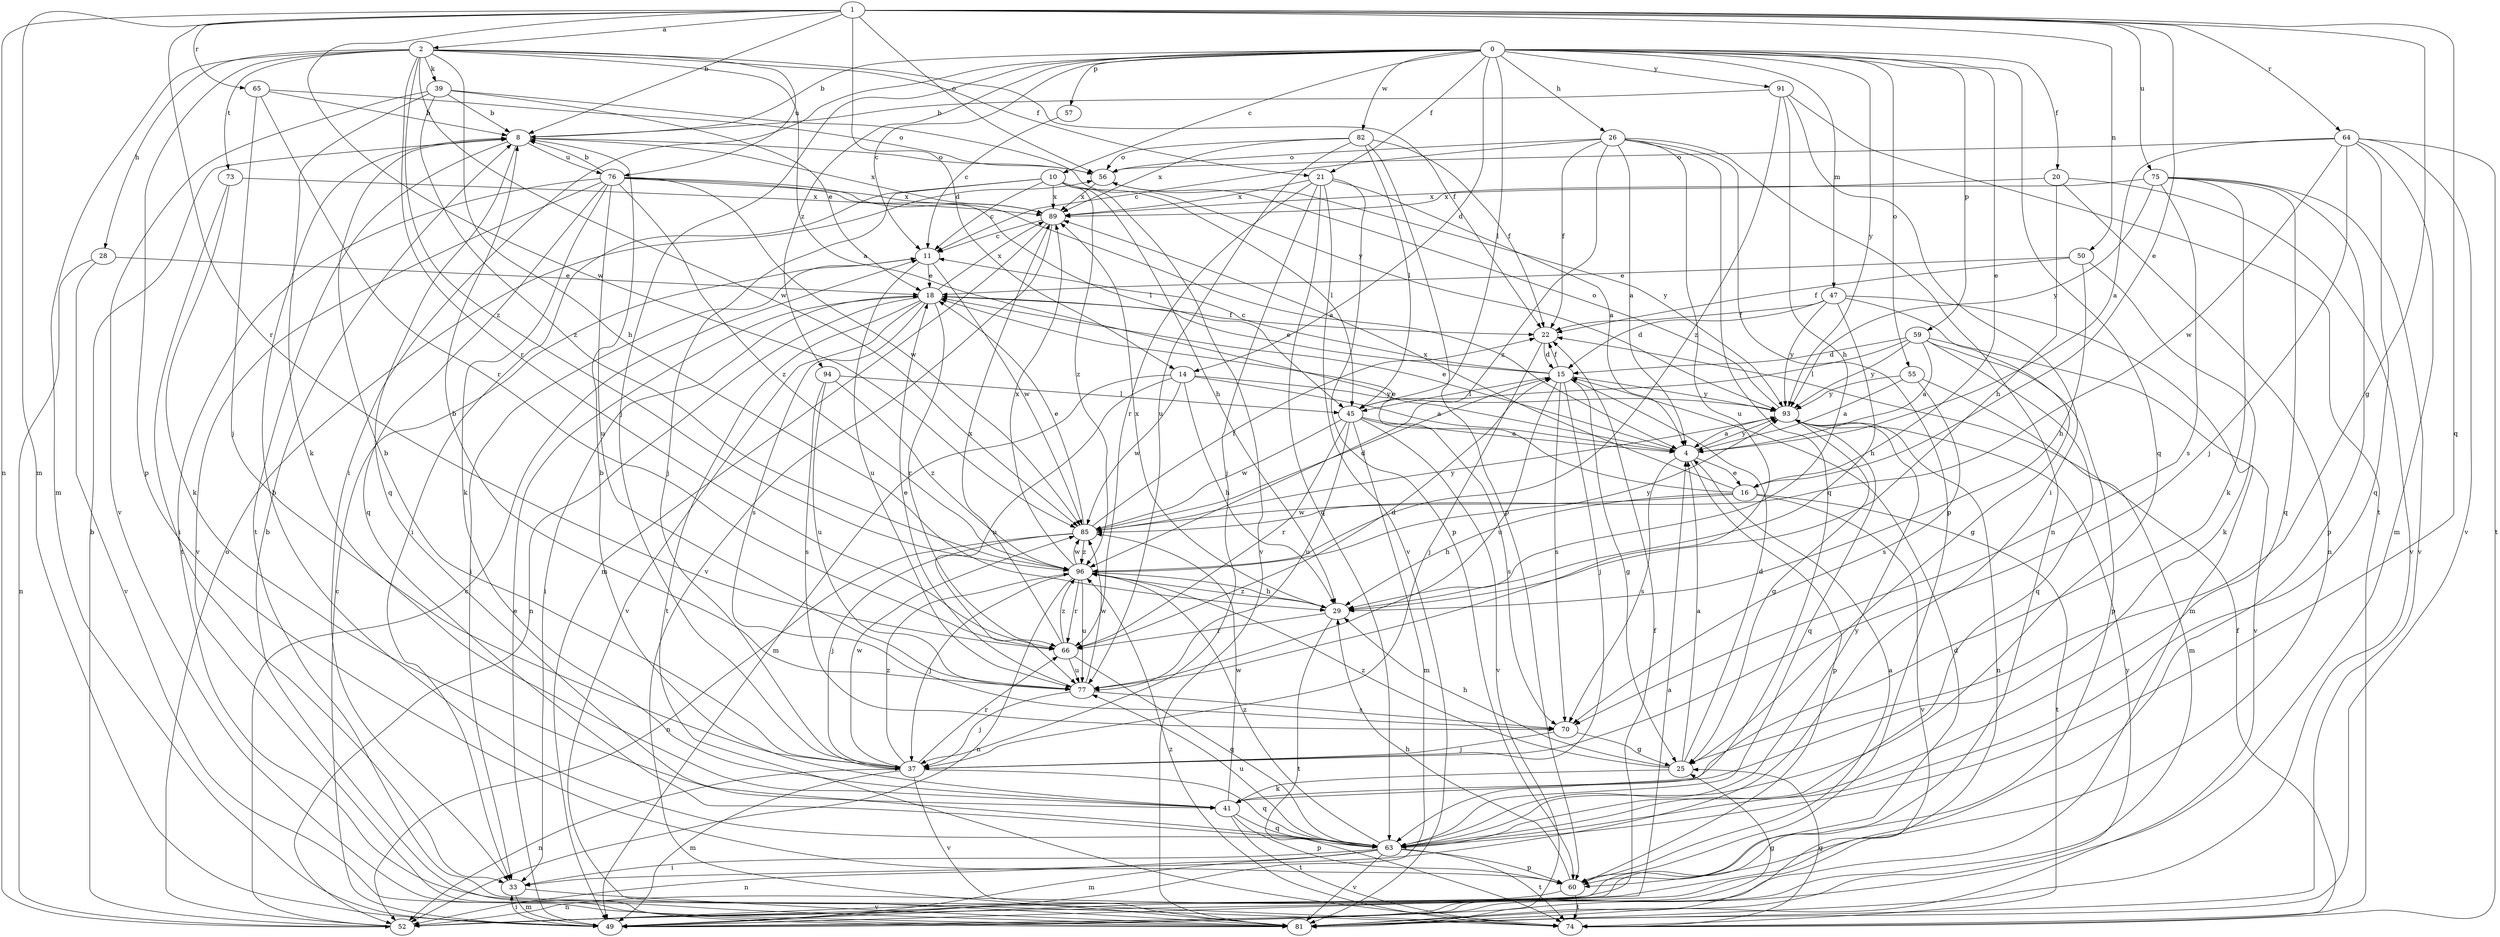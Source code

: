 strict digraph  {
0;
1;
2;
4;
8;
10;
11;
14;
15;
16;
18;
20;
21;
22;
25;
26;
28;
29;
33;
37;
39;
41;
45;
47;
49;
50;
52;
55;
56;
57;
59;
60;
63;
64;
65;
66;
70;
73;
74;
75;
76;
77;
81;
82;
85;
89;
91;
93;
94;
96;
0 -> 8  [label=b];
0 -> 10  [label=c];
0 -> 11  [label=c];
0 -> 14  [label=d];
0 -> 16  [label=e];
0 -> 20  [label=f];
0 -> 21  [label=f];
0 -> 26  [label=h];
0 -> 33  [label=i];
0 -> 37  [label=j];
0 -> 45  [label=l];
0 -> 47  [label=m];
0 -> 55  [label=o];
0 -> 57  [label=p];
0 -> 59  [label=p];
0 -> 63  [label=q];
0 -> 82  [label=w];
0 -> 91  [label=y];
0 -> 93  [label=y];
0 -> 94  [label=z];
1 -> 2  [label=a];
1 -> 8  [label=b];
1 -> 14  [label=d];
1 -> 16  [label=e];
1 -> 25  [label=g];
1 -> 49  [label=m];
1 -> 50  [label=n];
1 -> 52  [label=n];
1 -> 56  [label=o];
1 -> 63  [label=q];
1 -> 64  [label=r];
1 -> 65  [label=r];
1 -> 66  [label=r];
1 -> 75  [label=u];
1 -> 85  [label=w];
2 -> 4  [label=a];
2 -> 21  [label=f];
2 -> 22  [label=f];
2 -> 28  [label=h];
2 -> 29  [label=h];
2 -> 39  [label=k];
2 -> 49  [label=m];
2 -> 60  [label=p];
2 -> 66  [label=r];
2 -> 73  [label=t];
2 -> 76  [label=u];
2 -> 85  [label=w];
2 -> 96  [label=z];
4 -> 16  [label=e];
4 -> 18  [label=e];
4 -> 60  [label=p];
4 -> 70  [label=s];
4 -> 93  [label=y];
8 -> 56  [label=o];
8 -> 63  [label=q];
8 -> 74  [label=t];
8 -> 76  [label=u];
8 -> 89  [label=x];
10 -> 11  [label=c];
10 -> 29  [label=h];
10 -> 33  [label=i];
10 -> 37  [label=j];
10 -> 45  [label=l];
10 -> 81  [label=v];
10 -> 89  [label=x];
10 -> 96  [label=z];
11 -> 18  [label=e];
11 -> 33  [label=i];
11 -> 77  [label=u];
11 -> 85  [label=w];
14 -> 4  [label=a];
14 -> 29  [label=h];
14 -> 49  [label=m];
14 -> 77  [label=u];
14 -> 85  [label=w];
14 -> 93  [label=y];
15 -> 11  [label=c];
15 -> 18  [label=e];
15 -> 22  [label=f];
15 -> 25  [label=g];
15 -> 37  [label=j];
15 -> 45  [label=l];
15 -> 70  [label=s];
15 -> 77  [label=u];
15 -> 93  [label=y];
16 -> 18  [label=e];
16 -> 29  [label=h];
16 -> 74  [label=t];
16 -> 81  [label=v];
16 -> 85  [label=w];
16 -> 89  [label=x];
18 -> 22  [label=f];
18 -> 33  [label=i];
18 -> 52  [label=n];
18 -> 66  [label=r];
18 -> 70  [label=s];
18 -> 74  [label=t];
18 -> 81  [label=v];
18 -> 89  [label=x];
20 -> 29  [label=h];
20 -> 52  [label=n];
20 -> 81  [label=v];
20 -> 89  [label=x];
21 -> 4  [label=a];
21 -> 37  [label=j];
21 -> 60  [label=p];
21 -> 63  [label=q];
21 -> 66  [label=r];
21 -> 81  [label=v];
21 -> 89  [label=x];
22 -> 15  [label=d];
22 -> 37  [label=j];
25 -> 4  [label=a];
25 -> 15  [label=d];
25 -> 29  [label=h];
25 -> 41  [label=k];
25 -> 96  [label=z];
26 -> 4  [label=a];
26 -> 11  [label=c];
26 -> 22  [label=f];
26 -> 52  [label=n];
26 -> 56  [label=o];
26 -> 60  [label=p];
26 -> 63  [label=q];
26 -> 77  [label=u];
26 -> 96  [label=z];
28 -> 18  [label=e];
28 -> 52  [label=n];
28 -> 81  [label=v];
29 -> 66  [label=r];
29 -> 74  [label=t];
29 -> 89  [label=x];
29 -> 96  [label=z];
33 -> 49  [label=m];
33 -> 81  [label=v];
37 -> 8  [label=b];
37 -> 49  [label=m];
37 -> 52  [label=n];
37 -> 63  [label=q];
37 -> 66  [label=r];
37 -> 81  [label=v];
37 -> 85  [label=w];
37 -> 96  [label=z];
39 -> 8  [label=b];
39 -> 18  [label=e];
39 -> 41  [label=k];
39 -> 81  [label=v];
39 -> 93  [label=y];
39 -> 96  [label=z];
41 -> 8  [label=b];
41 -> 60  [label=p];
41 -> 63  [label=q];
41 -> 74  [label=t];
41 -> 85  [label=w];
45 -> 4  [label=a];
45 -> 49  [label=m];
45 -> 66  [label=r];
45 -> 70  [label=s];
45 -> 77  [label=u];
45 -> 81  [label=v];
45 -> 85  [label=w];
47 -> 15  [label=d];
47 -> 22  [label=f];
47 -> 25  [label=g];
47 -> 29  [label=h];
47 -> 49  [label=m];
47 -> 93  [label=y];
49 -> 4  [label=a];
49 -> 11  [label=c];
49 -> 18  [label=e];
49 -> 22  [label=f];
49 -> 25  [label=g];
49 -> 33  [label=i];
50 -> 18  [label=e];
50 -> 22  [label=f];
50 -> 29  [label=h];
50 -> 41  [label=k];
52 -> 8  [label=b];
52 -> 11  [label=c];
52 -> 15  [label=d];
52 -> 56  [label=o];
55 -> 4  [label=a];
55 -> 49  [label=m];
55 -> 70  [label=s];
55 -> 93  [label=y];
56 -> 89  [label=x];
56 -> 93  [label=y];
57 -> 11  [label=c];
59 -> 4  [label=a];
59 -> 15  [label=d];
59 -> 45  [label=l];
59 -> 60  [label=p];
59 -> 63  [label=q];
59 -> 81  [label=v];
59 -> 93  [label=y];
60 -> 4  [label=a];
60 -> 29  [label=h];
60 -> 52  [label=n];
60 -> 74  [label=t];
63 -> 8  [label=b];
63 -> 33  [label=i];
63 -> 49  [label=m];
63 -> 52  [label=n];
63 -> 60  [label=p];
63 -> 74  [label=t];
63 -> 77  [label=u];
63 -> 81  [label=v];
63 -> 93  [label=y];
63 -> 96  [label=z];
64 -> 4  [label=a];
64 -> 37  [label=j];
64 -> 49  [label=m];
64 -> 56  [label=o];
64 -> 63  [label=q];
64 -> 74  [label=t];
64 -> 81  [label=v];
64 -> 85  [label=w];
65 -> 8  [label=b];
65 -> 37  [label=j];
65 -> 56  [label=o];
65 -> 66  [label=r];
66 -> 15  [label=d];
66 -> 63  [label=q];
66 -> 77  [label=u];
66 -> 89  [label=x];
66 -> 96  [label=z];
70 -> 25  [label=g];
70 -> 37  [label=j];
73 -> 33  [label=i];
73 -> 41  [label=k];
73 -> 89  [label=x];
74 -> 22  [label=f];
74 -> 25  [label=g];
74 -> 96  [label=z];
75 -> 41  [label=k];
75 -> 60  [label=p];
75 -> 63  [label=q];
75 -> 70  [label=s];
75 -> 81  [label=v];
75 -> 89  [label=x];
75 -> 93  [label=y];
76 -> 4  [label=a];
76 -> 8  [label=b];
76 -> 41  [label=k];
76 -> 45  [label=l];
76 -> 63  [label=q];
76 -> 74  [label=t];
76 -> 77  [label=u];
76 -> 81  [label=v];
76 -> 85  [label=w];
76 -> 89  [label=x];
76 -> 96  [label=z];
77 -> 8  [label=b];
77 -> 18  [label=e];
77 -> 37  [label=j];
77 -> 70  [label=s];
77 -> 85  [label=w];
81 -> 8  [label=b];
81 -> 93  [label=y];
82 -> 22  [label=f];
82 -> 45  [label=l];
82 -> 56  [label=o];
82 -> 60  [label=p];
82 -> 77  [label=u];
82 -> 89  [label=x];
85 -> 15  [label=d];
85 -> 18  [label=e];
85 -> 22  [label=f];
85 -> 37  [label=j];
85 -> 52  [label=n];
85 -> 93  [label=y];
85 -> 96  [label=z];
89 -> 11  [label=c];
89 -> 49  [label=m];
89 -> 81  [label=v];
91 -> 8  [label=b];
91 -> 29  [label=h];
91 -> 33  [label=i];
91 -> 74  [label=t];
91 -> 96  [label=z];
93 -> 4  [label=a];
93 -> 25  [label=g];
93 -> 52  [label=n];
93 -> 56  [label=o];
93 -> 63  [label=q];
94 -> 45  [label=l];
94 -> 70  [label=s];
94 -> 77  [label=u];
94 -> 96  [label=z];
96 -> 29  [label=h];
96 -> 37  [label=j];
96 -> 52  [label=n];
96 -> 66  [label=r];
96 -> 77  [label=u];
96 -> 85  [label=w];
96 -> 89  [label=x];
96 -> 93  [label=y];
}
